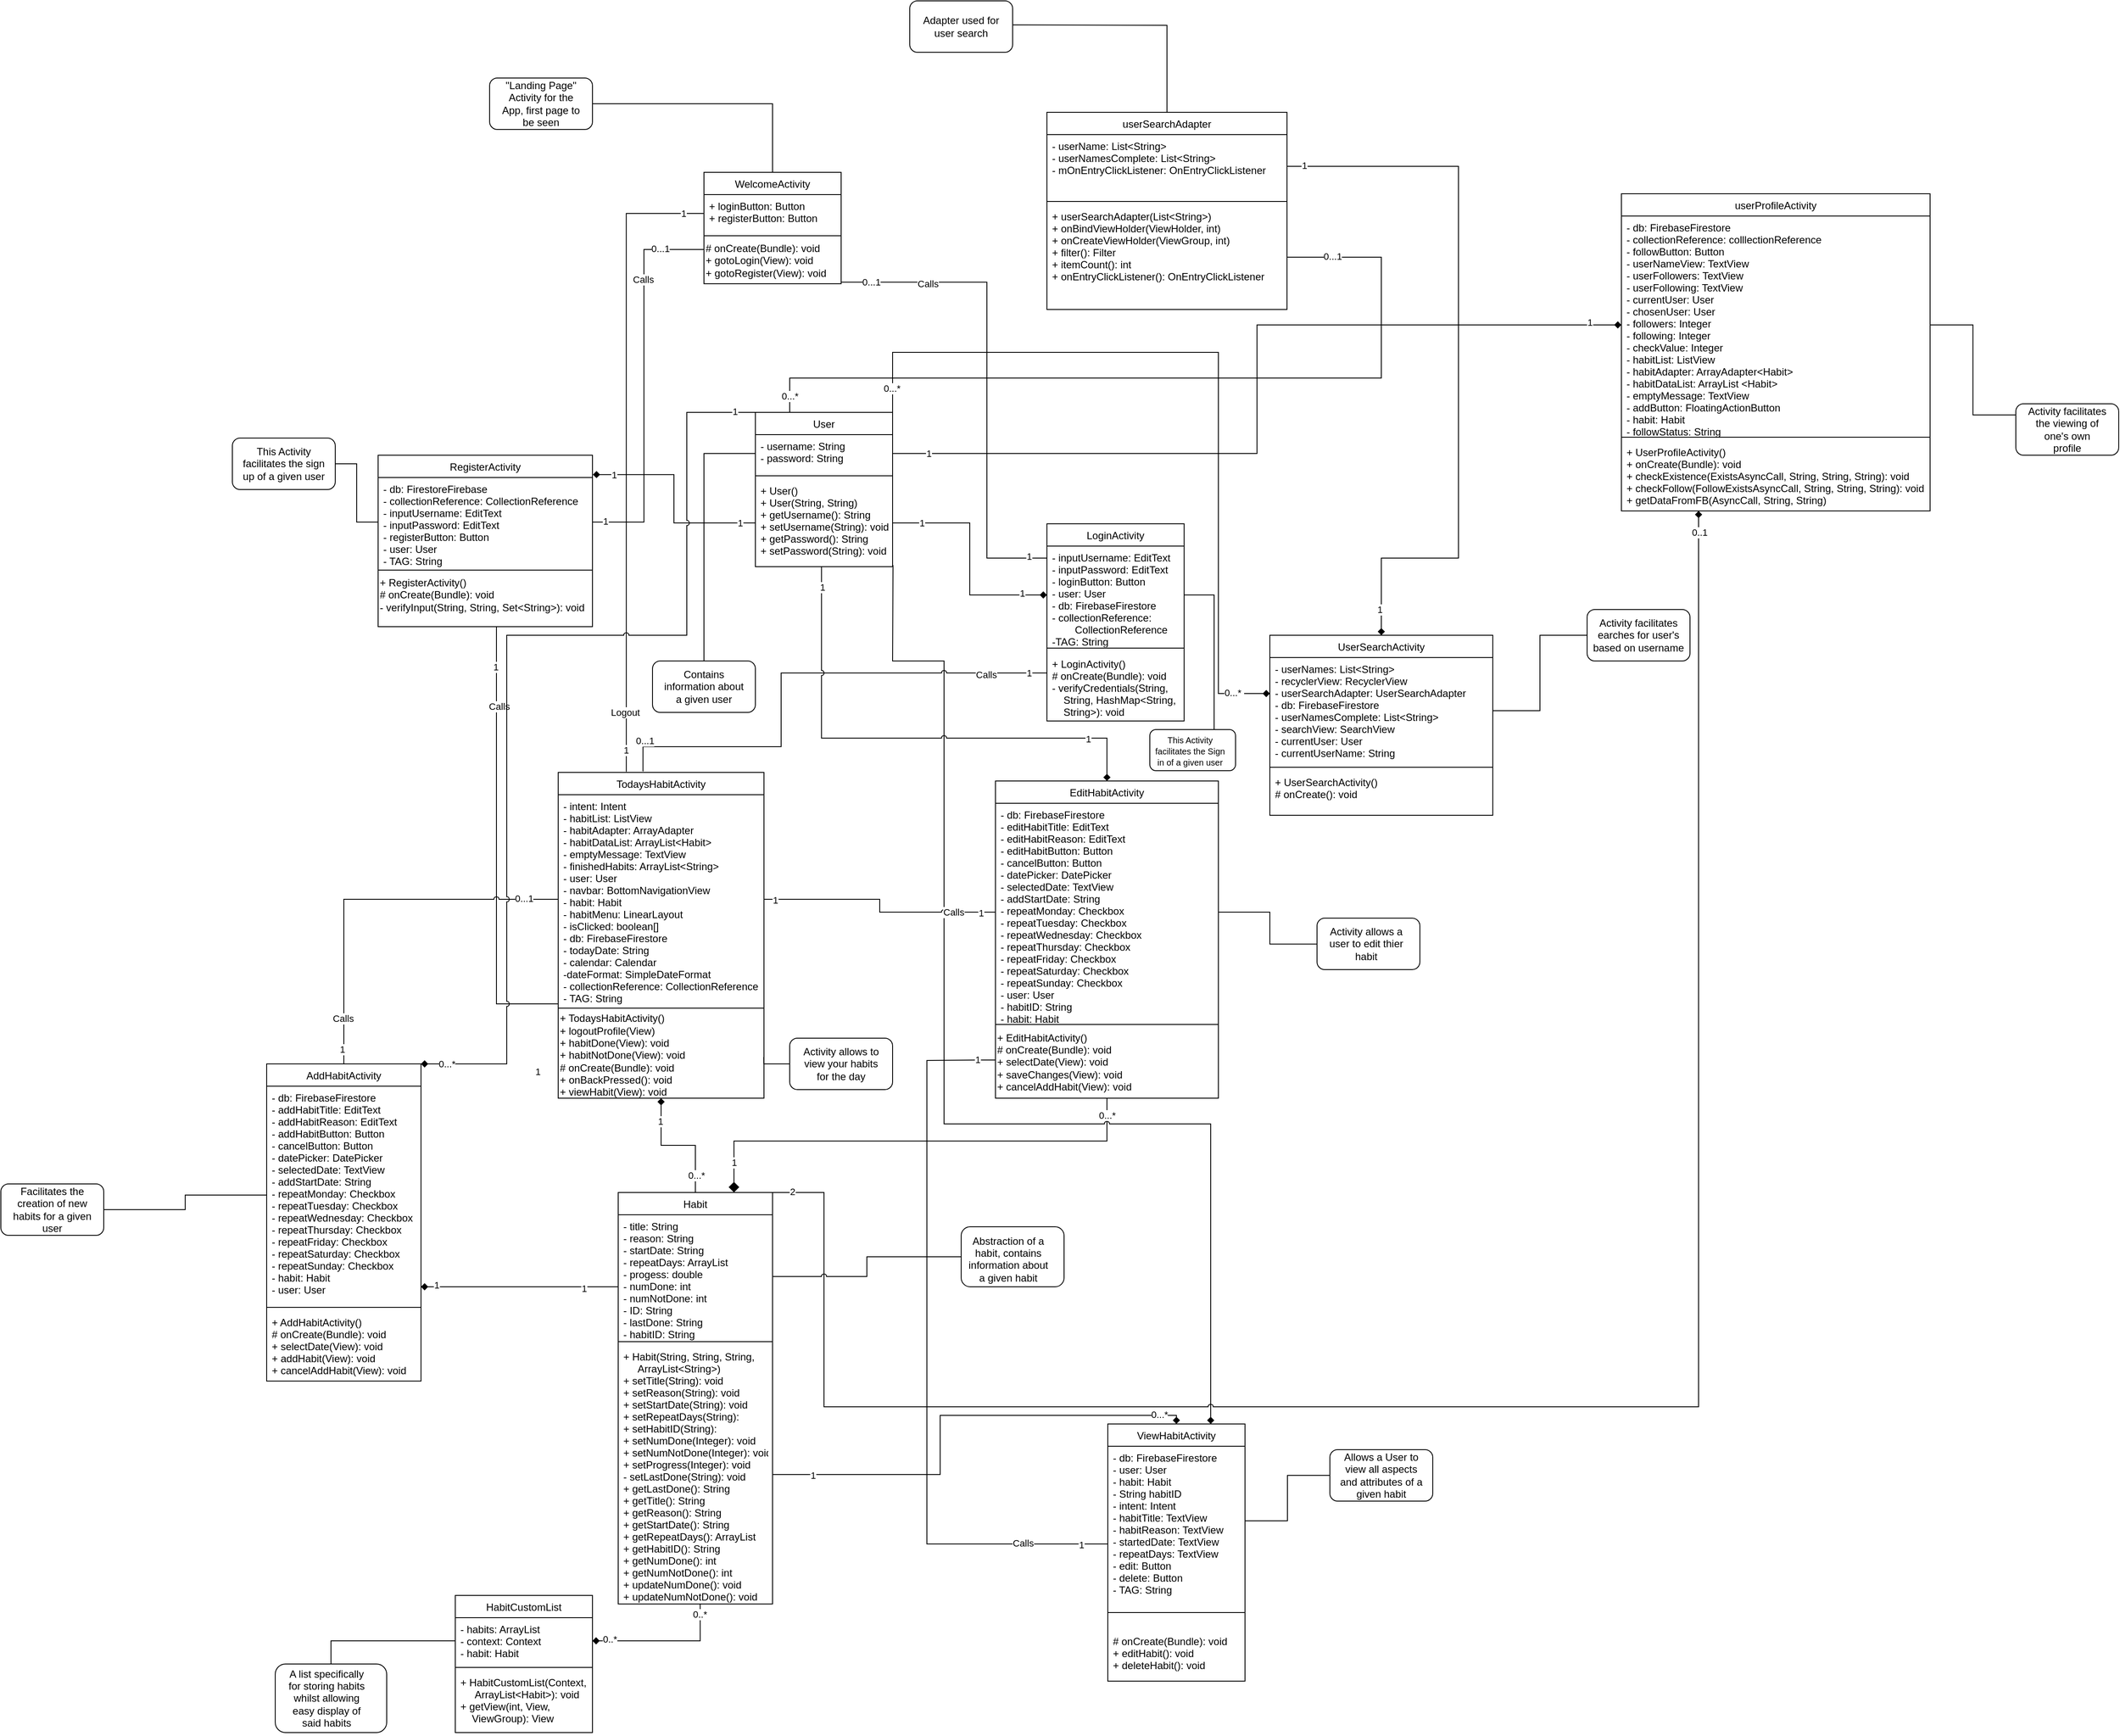 <mxfile version="15.4.0" type="device"><diagram id="C5RBs43oDa-KdzZeNtuy" name="Page-1"><mxGraphModel dx="1866" dy="1755" grid="1" gridSize="10" guides="1" tooltips="1" connect="1" arrows="1" fold="1" page="1" pageScale="1" pageWidth="827" pageHeight="1169" math="0" shadow="0"><root><mxCell id="WIyWlLk6GJQsqaUBKTNV-0"/><mxCell id="WIyWlLk6GJQsqaUBKTNV-1" parent="WIyWlLk6GJQsqaUBKTNV-0"/><mxCell id="zkfFHV4jXpPFQw0GAbJ--0" value="Habit" style="swimlane;fontStyle=0;align=center;verticalAlign=top;childLayout=stackLayout;horizontal=1;startSize=26;horizontalStack=0;resizeParent=1;resizeLast=0;collapsible=1;marginBottom=0;rounded=0;shadow=0;strokeWidth=1;fillColor=default;strokeColor=default;fontColor=default;" parent="WIyWlLk6GJQsqaUBKTNV-1" vertex="1"><mxGeometry x="590" y="650" width="180" height="480" as="geometry"><mxRectangle x="230" y="140" width="160" height="26" as="alternateBounds"/></mxGeometry></mxCell><mxCell id="zkfFHV4jXpPFQw0GAbJ--1" value="- title: String&#10;- reason: String&#10;- startDate: String&#10;- repeatDays: ArrayList&#10;- progess: double&#10;- numDone: int&#10;- numNotDone: int&#10;- ID: String&#10;- lastDone: String&#10;- habitID: String&#10;" style="text;align=left;verticalAlign=top;spacingLeft=4;spacingRight=4;overflow=hidden;rotatable=0;points=[[0,0.5],[1,0.5]];portConstraint=eastwest;" parent="zkfFHV4jXpPFQw0GAbJ--0" vertex="1"><mxGeometry y="26" width="180" height="144" as="geometry"/></mxCell><mxCell id="zkfFHV4jXpPFQw0GAbJ--4" value="" style="line;html=1;strokeWidth=1;align=left;verticalAlign=middle;spacingTop=-1;spacingLeft=3;spacingRight=3;rotatable=0;labelPosition=right;points=[];portConstraint=eastwest;" parent="zkfFHV4jXpPFQw0GAbJ--0" vertex="1"><mxGeometry y="170" width="180" height="8" as="geometry"/></mxCell><mxCell id="zkfFHV4jXpPFQw0GAbJ--5" value="+ Habit(String, String, String,&#10;     ArrayList&lt;String&gt;)&#10;+ setTitle(String): void&#10;+ setReason(String): void&#10;+ setStartDate(String): void&#10;+ setRepeatDays(String):&#10;+ setHabitID(String):&#10;+ setNumDone(Integer): void&#10;+ setNumNotDone(Integer): void&#10;+ setProgress(Integer): void&#10;- setLastDone(String): void&#10;+ getLastDone(): String&#10;+ getTitle(): String&#10;+ getReason(): String&#10;+ getStartDate(): String&#10;+ getRepeatDays(): ArrayList&#10;+ getHabitID(): String&#10;+ getNumDone(): int&#10;+ getNumNotDone(): int&#10;+ updateNumDone(): void&#10;+ updateNumNotDone(): void" style="text;align=left;verticalAlign=top;spacingLeft=4;spacingRight=4;overflow=hidden;rotatable=0;points=[[0,0.5],[1,0.5]];portConstraint=eastwest;fontColor=default;" parent="zkfFHV4jXpPFQw0GAbJ--0" vertex="1"><mxGeometry y="178" width="180" height="302" as="geometry"/></mxCell><mxCell id="zkfFHV4jXpPFQw0GAbJ--6" value="AddHabitActivity" style="swimlane;fontStyle=0;align=center;verticalAlign=top;childLayout=stackLayout;horizontal=1;startSize=26;horizontalStack=0;resizeParent=1;resizeLast=0;collapsible=1;marginBottom=0;rounded=0;shadow=0;strokeWidth=1;fillColor=default;strokeColor=default;fontColor=default;" parent="WIyWlLk6GJQsqaUBKTNV-1" vertex="1"><mxGeometry x="180" y="500" width="180" height="370" as="geometry"><mxRectangle x="130" y="380" width="160" height="26" as="alternateBounds"/></mxGeometry></mxCell><mxCell id="zkfFHV4jXpPFQw0GAbJ--7" value="- db: FirebaseFirestore&#10;- addHabitTitle: EditText&#10;- addHabitReason: EditText&#10;- addHabitButton: Button&#10;- cancelButton: Button&#10;- datePicker: DatePicker&#10;- selectedDate: TextView&#10;- addStartDate: String&#10;- repeatMonday: Checkbox&#10;- repeatTuesday: Checkbox&#10;- repeatWednesday: Checkbox&#10;- repeatThursday: Checkbox&#10;- repeatFriday: Checkbox&#10;- repeatSaturday: Checkbox&#10;- repeatSunday: Checkbox&#10;- habit: Habit&#10;- user: User&#10;" style="text;align=left;verticalAlign=top;spacingLeft=4;spacingRight=4;overflow=hidden;rotatable=0;points=[[0,0.5],[1,0.5]];portConstraint=eastwest;" parent="zkfFHV4jXpPFQw0GAbJ--6" vertex="1"><mxGeometry y="26" width="180" height="254" as="geometry"/></mxCell><mxCell id="zkfFHV4jXpPFQw0GAbJ--9" value="" style="line;html=1;strokeWidth=1;align=left;verticalAlign=middle;spacingTop=-1;spacingLeft=3;spacingRight=3;rotatable=0;labelPosition=right;points=[];portConstraint=eastwest;" parent="zkfFHV4jXpPFQw0GAbJ--6" vertex="1"><mxGeometry y="280" width="180" height="8" as="geometry"/></mxCell><mxCell id="zkfFHV4jXpPFQw0GAbJ--11" value="+ AddHabitActivity()&#10;# onCreate(Bundle): void&#10;+ selectDate(View): void&#10;+ addHabit(View): void&#10;+ cancelAddHabit(View): void&#10;" style="text;align=left;verticalAlign=top;spacingLeft=4;spacingRight=4;overflow=hidden;rotatable=0;points=[[0,0.5],[1,0.5]];portConstraint=eastwest;" parent="zkfFHV4jXpPFQw0GAbJ--6" vertex="1"><mxGeometry y="288" width="180" height="82" as="geometry"/></mxCell><mxCell id="zkfFHV4jXpPFQw0GAbJ--12" value="" style="endArrow=none;endSize=10;endFill=0;shadow=0;strokeWidth=1;rounded=0;edgeStyle=elbowEdgeStyle;elbow=vertical;startArrow=diamond;startFill=1;jumpStyle=arc;" parent="WIyWlLk6GJQsqaUBKTNV-1" source="zkfFHV4jXpPFQw0GAbJ--6" target="zkfFHV4jXpPFQw0GAbJ--0" edge="1"><mxGeometry width="160" relative="1" as="geometry"><mxPoint x="200" y="203" as="sourcePoint"/><mxPoint x="200" y="203" as="targetPoint"/></mxGeometry></mxCell><mxCell id="PSz5v0TlHWstkUX3O-Qy-90" value="1" style="edgeLabel;html=1;align=center;verticalAlign=middle;resizable=0;points=[];" parent="zkfFHV4jXpPFQw0GAbJ--12" vertex="1" connectable="0"><mxGeometry x="-0.854" y="2" relative="1" as="geometry"><mxPoint x="1" as="offset"/></mxGeometry></mxCell><mxCell id="PSz5v0TlHWstkUX3O-Qy-91" value="1" style="edgeLabel;html=1;align=center;verticalAlign=middle;resizable=0;points=[];" parent="zkfFHV4jXpPFQw0GAbJ--12" vertex="1" connectable="0"><mxGeometry x="0.643" y="-2" relative="1" as="geometry"><mxPoint x="1" as="offset"/></mxGeometry></mxCell><mxCell id="zkfFHV4jXpPFQw0GAbJ--13" value="EditHabitActivity" style="swimlane;fontStyle=0;align=center;verticalAlign=top;childLayout=stackLayout;horizontal=1;startSize=26;horizontalStack=0;resizeParent=1;resizeLast=0;collapsible=1;marginBottom=0;rounded=0;shadow=0;strokeWidth=1;fillColor=default;strokeColor=default;fontColor=default;" parent="WIyWlLk6GJQsqaUBKTNV-1" vertex="1"><mxGeometry x="1030" y="170" width="260" height="370" as="geometry"><mxRectangle x="340" y="380" width="170" height="26" as="alternateBounds"/></mxGeometry></mxCell><mxCell id="zkfFHV4jXpPFQw0GAbJ--14" value="- db: FirebaseFirestore&#10;- editHabitTitle: EditText&#10;- editHabitReason: EditText&#10;- editHabitButton: Button&#10;- cancelButton: Button&#10;- datePicker: DatePicker&#10;- selectedDate: TextView&#10;- addStartDate: String&#10;- repeatMonday: Checkbox&#10;- repeatTuesday: Checkbox&#10;- repeatWednesday: Checkbox&#10;- repeatThursday: Checkbox&#10;- repeatFriday: Checkbox&#10;- repeatSaturday: Checkbox&#10;- repeatSunday: Checkbox&#10;- user: User&#10;- habitID: String&#10;- habit: Habit&#10;- collectionReference: CollectionReference" style="text;align=left;verticalAlign=top;spacingLeft=4;spacingRight=4;overflow=hidden;rotatable=0;points=[[0,0.5],[1,0.5]];portConstraint=eastwest;fontColor=default;" parent="zkfFHV4jXpPFQw0GAbJ--13" vertex="1"><mxGeometry y="26" width="260" height="254" as="geometry"/></mxCell><mxCell id="zkfFHV4jXpPFQw0GAbJ--15" value="" style="line;html=1;strokeWidth=1;align=left;verticalAlign=middle;spacingTop=-1;spacingLeft=3;spacingRight=3;rotatable=0;labelPosition=right;points=[];portConstraint=eastwest;" parent="zkfFHV4jXpPFQw0GAbJ--13" vertex="1"><mxGeometry y="280" width="260" height="8" as="geometry"/></mxCell><mxCell id="IW7ZWvCppSxqHjmHiMl2-60" value="+ EditHabitActivity()&lt;br&gt;# onCreate(Bundle): void&lt;br&gt;+ selectDate(View): void&lt;br&gt;+ saveChanges(View): void&lt;br&gt;+ cancelAddHabit(View): void&lt;br&gt;" style="text;html=1;align=left;verticalAlign=middle;resizable=0;points=[];autosize=1;strokeColor=none;fillColor=none;" parent="zkfFHV4jXpPFQw0GAbJ--13" vertex="1"><mxGeometry y="288" width="260" height="80" as="geometry"/></mxCell><mxCell id="zkfFHV4jXpPFQw0GAbJ--16" value="" style="endArrow=diamond;endSize=10;endFill=1;shadow=0;strokeWidth=1;rounded=0;edgeStyle=elbowEdgeStyle;elbow=vertical;startArrow=none;startFill=0;jumpStyle=arc;entryX=0.75;entryY=0;entryDx=0;entryDy=0;" parent="WIyWlLk6GJQsqaUBKTNV-1" source="zkfFHV4jXpPFQw0GAbJ--13" target="zkfFHV4jXpPFQw0GAbJ--0" edge="1"><mxGeometry width="160" relative="1" as="geometry"><mxPoint x="210" y="373" as="sourcePoint"/><mxPoint x="310" y="271" as="targetPoint"/><Array as="points"><mxPoint x="930" y="590"/><mxPoint x="1060" y="560"/></Array></mxGeometry></mxCell><mxCell id="PSz5v0TlHWstkUX3O-Qy-71" value="1" style="edgeLabel;html=1;align=center;verticalAlign=middle;resizable=0;points=[];" parent="zkfFHV4jXpPFQw0GAbJ--16" vertex="1" connectable="0"><mxGeometry x="0.871" relative="1" as="geometry"><mxPoint as="offset"/></mxGeometry></mxCell><mxCell id="PSz5v0TlHWstkUX3O-Qy-72" value="0...*" style="edgeLabel;html=1;align=center;verticalAlign=middle;resizable=0;points=[];" parent="zkfFHV4jXpPFQw0GAbJ--16" vertex="1" connectable="0"><mxGeometry x="-0.908" relative="1" as="geometry"><mxPoint y="-5" as="offset"/></mxGeometry></mxCell><mxCell id="zkfFHV4jXpPFQw0GAbJ--17" value="User" style="swimlane;fontStyle=0;align=center;verticalAlign=top;childLayout=stackLayout;horizontal=1;startSize=26;horizontalStack=0;resizeParent=1;resizeLast=0;collapsible=1;marginBottom=0;rounded=0;shadow=0;strokeWidth=1;" parent="WIyWlLk6GJQsqaUBKTNV-1" vertex="1"><mxGeometry x="750" y="-260" width="160" height="180" as="geometry"><mxRectangle x="550" y="140" width="160" height="26" as="alternateBounds"/></mxGeometry></mxCell><mxCell id="zkfFHV4jXpPFQw0GAbJ--18" value="- username: String&#10;- password: String&#10;" style="text;align=left;verticalAlign=top;spacingLeft=4;spacingRight=4;overflow=hidden;rotatable=0;points=[[0,0.5],[1,0.5]];portConstraint=eastwest;fontColor=default;" parent="zkfFHV4jXpPFQw0GAbJ--17" vertex="1"><mxGeometry y="26" width="160" height="44" as="geometry"/></mxCell><mxCell id="zkfFHV4jXpPFQw0GAbJ--23" value="" style="line;html=1;strokeWidth=1;align=left;verticalAlign=middle;spacingTop=-1;spacingLeft=3;spacingRight=3;rotatable=0;labelPosition=right;points=[];portConstraint=eastwest;" parent="zkfFHV4jXpPFQw0GAbJ--17" vertex="1"><mxGeometry y="70" width="160" height="8" as="geometry"/></mxCell><mxCell id="zkfFHV4jXpPFQw0GAbJ--24" value="+ User()&#10;+ User(String, String)&#10;+ getUsername(): String&#10;+ setUsername(String): void&#10;+ getPassword(): String&#10;+ setPassword(String): void&#10;&#10;" style="text;align=left;verticalAlign=top;spacingLeft=4;spacingRight=4;overflow=hidden;rotatable=0;points=[[0,0.5],[1,0.5]];portConstraint=eastwest;fontColor=default;" parent="zkfFHV4jXpPFQw0GAbJ--17" vertex="1"><mxGeometry y="78" width="160" height="102" as="geometry"/></mxCell><mxCell id="PSz5v0TlHWstkUX3O-Qy-102" style="edgeStyle=orthogonalEdgeStyle;rounded=0;orthogonalLoop=1;jettySize=auto;html=1;exitX=0.75;exitY=0;exitDx=0;exitDy=0;startArrow=diamond;startFill=1;endArrow=none;endFill=0;jumpStyle=arc;entryX=1.003;entryY=0.983;entryDx=0;entryDy=0;entryPerimeter=0;" parent="WIyWlLk6GJQsqaUBKTNV-1" source="IW7ZWvCppSxqHjmHiMl2-0" target="zkfFHV4jXpPFQw0GAbJ--24" edge="1"><mxGeometry relative="1" as="geometry"><mxPoint x="910" y="-40" as="targetPoint"/><Array as="points"><mxPoint x="1281" y="570"/><mxPoint x="970" y="570"/><mxPoint x="970" y="30"/><mxPoint x="910" y="30"/><mxPoint x="910" y="-40"/></Array></mxGeometry></mxCell><mxCell id="IW7ZWvCppSxqHjmHiMl2-0" value="ViewHabitActivity" style="swimlane;fontStyle=0;align=center;verticalAlign=top;childLayout=stackLayout;horizontal=1;startSize=26;horizontalStack=0;resizeParent=1;resizeLast=0;collapsible=1;marginBottom=0;rounded=0;shadow=0;strokeWidth=1;" parent="WIyWlLk6GJQsqaUBKTNV-1" vertex="1"><mxGeometry x="1161" y="920" width="160" height="300" as="geometry"><mxRectangle x="230" y="140" width="160" height="26" as="alternateBounds"/></mxGeometry></mxCell><mxCell id="IW7ZWvCppSxqHjmHiMl2-3" value="- db: FirebaseFirestore&#10;- user: User&#10;- habit: Habit&#10;- String habitID&#10;- intent: Intent&#10;- habitTitle: TextView&#10;- habitReason: TextView&#10;- startedDate: TextView&#10;- repeatDays: TextView&#10;- edit: Button&#10;- delete: Button&#10;- TAG: String&#10;" style="text;align=left;verticalAlign=top;spacingLeft=4;spacingRight=4;overflow=hidden;rotatable=0;points=[[0,0.5],[1,0.5]];portConstraint=eastwest;rounded=0;shadow=0;html=0;" parent="IW7ZWvCppSxqHjmHiMl2-0" vertex="1"><mxGeometry y="26" width="160" height="174" as="geometry"/></mxCell><mxCell id="IW7ZWvCppSxqHjmHiMl2-4" value="" style="line;html=1;strokeWidth=1;align=left;verticalAlign=middle;spacingTop=-1;spacingLeft=3;spacingRight=3;rotatable=0;labelPosition=right;points=[];portConstraint=eastwest;" parent="IW7ZWvCppSxqHjmHiMl2-0" vertex="1"><mxGeometry y="200" width="160" height="40" as="geometry"/></mxCell><mxCell id="IW7ZWvCppSxqHjmHiMl2-5" value="# onCreate(Bundle): void&#10;+ editHabit(): void&#10;+ deleteHabit(): void" style="text;align=left;verticalAlign=top;spacingLeft=4;spacingRight=4;overflow=hidden;rotatable=0;points=[[0,0.5],[1,0.5]];portConstraint=eastwest;" parent="IW7ZWvCppSxqHjmHiMl2-0" vertex="1"><mxGeometry y="240" width="160" height="52" as="geometry"/></mxCell><mxCell id="MTT67BLlBd4KzPxlpFdY-1" value="" style="edgeStyle=orthogonalEdgeStyle;rounded=0;orthogonalLoop=1;jettySize=auto;html=1;endArrow=none;endFill=0;entryX=1;entryY=0.5;entryDx=0;entryDy=0;" parent="WIyWlLk6GJQsqaUBKTNV-1" source="IW7ZWvCppSxqHjmHiMl2-6" target="IW7ZWvCppSxqHjmHiMl2-15" edge="1"><mxGeometry relative="1" as="geometry"><Array as="points"><mxPoint x="620" y="-450"/><mxPoint x="620" y="-132"/></Array></mxGeometry></mxCell><mxCell id="PSz5v0TlHWstkUX3O-Qy-55" value="0...1" style="edgeLabel;html=1;align=center;verticalAlign=middle;resizable=0;points=[];" parent="MTT67BLlBd4KzPxlpFdY-1" vertex="1" connectable="0"><mxGeometry x="-0.773" y="-1" relative="1" as="geometry"><mxPoint as="offset"/></mxGeometry></mxCell><mxCell id="PSz5v0TlHWstkUX3O-Qy-57" value="1" style="edgeLabel;html=1;align=center;verticalAlign=middle;resizable=0;points=[];" parent="MTT67BLlBd4KzPxlpFdY-1" vertex="1" connectable="0"><mxGeometry x="0.867" y="-1" relative="1" as="geometry"><mxPoint x="-15" as="offset"/></mxGeometry></mxCell><mxCell id="PSz5v0TlHWstkUX3O-Qy-99" value="Calls" style="edgeLabel;html=1;align=center;verticalAlign=middle;resizable=0;points=[];" parent="MTT67BLlBd4KzPxlpFdY-1" vertex="1" connectable="0"><mxGeometry x="-0.534" y="-1" relative="1" as="geometry"><mxPoint as="offset"/></mxGeometry></mxCell><mxCell id="IW7ZWvCppSxqHjmHiMl2-6" value="WelcomeActivity" style="swimlane;fontStyle=0;align=center;verticalAlign=top;childLayout=stackLayout;horizontal=1;startSize=26;horizontalStack=0;resizeParent=1;resizeLast=0;collapsible=1;marginBottom=0;rounded=0;shadow=0;strokeWidth=1;" parent="WIyWlLk6GJQsqaUBKTNV-1" vertex="1"><mxGeometry x="690" y="-540" width="160" height="130" as="geometry"><mxRectangle x="230" y="140" width="160" height="26" as="alternateBounds"/></mxGeometry></mxCell><mxCell id="IW7ZWvCppSxqHjmHiMl2-9" value="+ loginButton: Button&#10;+ registerButton: Button" style="text;align=left;verticalAlign=top;spacingLeft=4;spacingRight=4;overflow=hidden;rotatable=0;points=[[0,0.5],[1,0.5]];portConstraint=eastwest;rounded=0;shadow=0;html=0;" parent="IW7ZWvCppSxqHjmHiMl2-6" vertex="1"><mxGeometry y="26" width="160" height="44" as="geometry"/></mxCell><mxCell id="IW7ZWvCppSxqHjmHiMl2-10" value="" style="line;html=1;strokeWidth=1;align=left;verticalAlign=middle;spacingTop=-1;spacingLeft=3;spacingRight=3;rotatable=0;labelPosition=right;points=[];portConstraint=eastwest;" parent="IW7ZWvCppSxqHjmHiMl2-6" vertex="1"><mxGeometry y="70" width="160" height="8" as="geometry"/></mxCell><mxCell id="oxzsb8Z4d3bCuZ0ovxWf-0" value="# onCreate(Bundle): void&lt;br&gt;+ gotoLogin(View): void&lt;br&gt;+ gotoRegister(View): void" style="text;html=1;align=left;verticalAlign=middle;resizable=0;points=[];autosize=1;strokeColor=none;fillColor=none;" parent="IW7ZWvCppSxqHjmHiMl2-6" vertex="1"><mxGeometry y="78" width="160" height="50" as="geometry"/></mxCell><mxCell id="IW7ZWvCppSxqHjmHiMl2-12" value="RegisterActivity" style="swimlane;fontStyle=0;align=center;verticalAlign=top;childLayout=stackLayout;horizontal=1;startSize=26;horizontalStack=0;resizeParent=1;resizeLast=0;collapsible=1;marginBottom=0;rounded=0;shadow=0;strokeWidth=1;fillColor=default;strokeColor=default;fontColor=default;" parent="WIyWlLk6GJQsqaUBKTNV-1" vertex="1"><mxGeometry x="310" y="-210" width="250" height="200" as="geometry"><mxRectangle x="230" y="140" width="160" height="26" as="alternateBounds"/></mxGeometry></mxCell><mxCell id="IW7ZWvCppSxqHjmHiMl2-15" value="- db: FirestoreFirebase&#10;- collectionReference: CollectionReference&#10;- inputUsername: EditText&#10;- inputPassword: EditText&#10;- registerButton: Button&#10;- user: User&#10;- TAG: String" style="text;align=left;verticalAlign=top;spacingLeft=4;spacingRight=4;overflow=hidden;rotatable=0;points=[[0,0.5],[1,0.5]];portConstraint=eastwest;rounded=0;shadow=0;html=0;fontColor=default;" parent="IW7ZWvCppSxqHjmHiMl2-12" vertex="1"><mxGeometry y="26" width="250" height="104" as="geometry"/></mxCell><mxCell id="IW7ZWvCppSxqHjmHiMl2-16" value="" style="line;html=1;strokeWidth=1;align=left;verticalAlign=middle;spacingTop=-1;spacingLeft=3;spacingRight=3;rotatable=0;labelPosition=right;points=[];portConstraint=eastwest;" parent="IW7ZWvCppSxqHjmHiMl2-12" vertex="1"><mxGeometry y="130" width="250" height="8" as="geometry"/></mxCell><mxCell id="MTT67BLlBd4KzPxlpFdY-0" value="&lt;div&gt;&lt;span&gt;+ RegisterActivity()&lt;/span&gt;&lt;/div&gt;&lt;div&gt;# onCreate(Bundle): void&lt;span&gt;&lt;br&gt;&lt;/span&gt;&lt;/div&gt;&lt;div&gt;&lt;span&gt;- verifyInput(String, String, Set&amp;lt;String&amp;gt;): void&lt;/span&gt;&lt;/div&gt;" style="text;html=1;align=left;verticalAlign=middle;resizable=0;points=[];autosize=1;strokeColor=none;fillColor=none;" parent="IW7ZWvCppSxqHjmHiMl2-12" vertex="1"><mxGeometry y="138" width="250" height="50" as="geometry"/></mxCell><mxCell id="IW7ZWvCppSxqHjmHiMl2-18" value="LoginActivity" style="swimlane;fontStyle=0;align=center;verticalAlign=top;childLayout=stackLayout;horizontal=1;startSize=26;horizontalStack=0;resizeParent=1;resizeLast=0;collapsible=1;marginBottom=0;rounded=0;shadow=0;strokeWidth=1;fillColor=default;strokeColor=default;fontColor=default;" parent="WIyWlLk6GJQsqaUBKTNV-1" vertex="1"><mxGeometry x="1090" y="-130" width="160" height="230" as="geometry"><mxRectangle x="230" y="140" width="160" height="26" as="alternateBounds"/></mxGeometry></mxCell><mxCell id="IW7ZWvCppSxqHjmHiMl2-19" value="- inputUsername: EditText&#10;- inputPassword: EditText&#10;- loginButton: Button&#10;- user: User&#10;- db: FirebaseFirestore&#10;- collectionReference: &#10;        CollectionReference&#10;-TAG: String" style="text;align=left;verticalAlign=top;spacingLeft=4;spacingRight=4;overflow=hidden;rotatable=0;points=[[0,0.5],[1,0.5]];portConstraint=eastwest;fontColor=default;" parent="IW7ZWvCppSxqHjmHiMl2-18" vertex="1"><mxGeometry y="26" width="160" height="114" as="geometry"/></mxCell><mxCell id="IW7ZWvCppSxqHjmHiMl2-22" value="" style="line;html=1;strokeWidth=1;align=left;verticalAlign=middle;spacingTop=-1;spacingLeft=3;spacingRight=3;rotatable=0;labelPosition=right;points=[];portConstraint=eastwest;" parent="IW7ZWvCppSxqHjmHiMl2-18" vertex="1"><mxGeometry y="140" width="160" height="10" as="geometry"/></mxCell><mxCell id="IW7ZWvCppSxqHjmHiMl2-23" value="+ LoginActivity()&#10;# onCreate(Bundle): void&#10;- verifyCredentials(String, &#10;    String, HashMap&lt;String, &#10;    String&gt;): void" style="text;align=left;verticalAlign=top;spacingLeft=4;spacingRight=4;overflow=hidden;rotatable=0;points=[[0,0.5],[1,0.5]];portConstraint=eastwest;fontColor=default;" parent="IW7ZWvCppSxqHjmHiMl2-18" vertex="1"><mxGeometry y="150" width="160" height="80" as="geometry"/></mxCell><mxCell id="IW7ZWvCppSxqHjmHiMl2-24" value="HabitCustomList" style="swimlane;fontStyle=0;align=center;verticalAlign=top;childLayout=stackLayout;horizontal=1;startSize=26;horizontalStack=0;resizeParent=1;resizeLast=0;collapsible=1;marginBottom=0;rounded=0;shadow=0;strokeWidth=1;" parent="WIyWlLk6GJQsqaUBKTNV-1" vertex="1"><mxGeometry x="400" y="1120" width="160" height="160" as="geometry"><mxRectangle x="230" y="140" width="160" height="26" as="alternateBounds"/></mxGeometry></mxCell><mxCell id="IW7ZWvCppSxqHjmHiMl2-25" value="- habits: ArrayList&#10;- context: Context&#10;- habit: Habit" style="text;align=left;verticalAlign=top;spacingLeft=4;spacingRight=4;overflow=hidden;rotatable=0;points=[[0,0.5],[1,0.5]];portConstraint=eastwest;" parent="IW7ZWvCppSxqHjmHiMl2-24" vertex="1"><mxGeometry y="26" width="160" height="54" as="geometry"/></mxCell><mxCell id="IW7ZWvCppSxqHjmHiMl2-28" value="" style="line;html=1;strokeWidth=1;align=left;verticalAlign=middle;spacingTop=-1;spacingLeft=3;spacingRight=3;rotatable=0;labelPosition=right;points=[];portConstraint=eastwest;" parent="IW7ZWvCppSxqHjmHiMl2-24" vertex="1"><mxGeometry y="80" width="160" height="8" as="geometry"/></mxCell><mxCell id="IW7ZWvCppSxqHjmHiMl2-29" value="+ HabitCustomList(Context,&#10;     ArrayList&lt;Habit&gt;): void&#10;+ getView(int, View, &#10;    ViewGroup): View&#10;" style="text;align=left;verticalAlign=top;spacingLeft=4;spacingRight=4;overflow=hidden;rotatable=0;points=[[0,0.5],[1,0.5]];portConstraint=eastwest;" parent="IW7ZWvCppSxqHjmHiMl2-24" vertex="1"><mxGeometry y="88" width="160" height="72" as="geometry"/></mxCell><mxCell id="IW7ZWvCppSxqHjmHiMl2-30" value="TodaysHabitActivity" style="swimlane;fontStyle=0;align=center;verticalAlign=top;childLayout=stackLayout;horizontal=1;startSize=26;horizontalStack=0;resizeParent=1;resizeLast=0;collapsible=1;marginBottom=0;rounded=0;shadow=0;strokeWidth=1;fillColor=default;strokeColor=default;fontColor=default;" parent="WIyWlLk6GJQsqaUBKTNV-1" vertex="1"><mxGeometry x="520" y="160" width="240" height="380" as="geometry"><mxRectangle x="230" y="140" width="160" height="26" as="alternateBounds"/></mxGeometry></mxCell><mxCell id="IW7ZWvCppSxqHjmHiMl2-31" value="- intent: Intent&#10;- habitList: ListView&#10;- habitAdapter: ArrayAdapter&#10;- habitDataList: ArrayList&lt;Habit&gt;&#10;- emptyMessage: TextView&#10;- finishedHabits: ArrayList&lt;String&gt;&#10;- user: User&#10;- navbar: BottomNavigationView&#10;- habit: Habit&#10;- habitMenu: LinearLayout&#10;- isClicked: boolean[]&#10;- db: FirebaseFirestore&#10;- todayDate: String&#10;- calendar: Calendar&#10;-dateFormat: SimpleDateFormat&#10;- collectionReference: CollectionReference&#10;- TAG: String&#10;" style="text;align=left;verticalAlign=top;spacingLeft=4;spacingRight=4;overflow=hidden;rotatable=0;points=[[0,0.5],[1,0.5]];portConstraint=eastwest;fontColor=default;" parent="IW7ZWvCppSxqHjmHiMl2-30" vertex="1"><mxGeometry y="26" width="240" height="244" as="geometry"/></mxCell><mxCell id="IW7ZWvCppSxqHjmHiMl2-34" value="" style="line;html=1;strokeWidth=1;align=left;verticalAlign=middle;spacingTop=-1;spacingLeft=3;spacingRight=3;rotatable=0;labelPosition=right;points=[];portConstraint=eastwest;" parent="IW7ZWvCppSxqHjmHiMl2-30" vertex="1"><mxGeometry y="270" width="240" height="10" as="geometry"/></mxCell><mxCell id="q7w9VeIM4iU5iCWAdnSa-0" value="+ TodaysHabitActivity()&lt;br&gt;+ logoutProfile(View)&lt;br&gt;+ habitDone(View): void&lt;br&gt;+ habitNotDone(View): void&lt;br&gt;# onCreate(Bundle): void&lt;br&gt;+ onBackPressed(): void&lt;br&gt;+ viewHabit(View): void" style="text;html=1;align=left;verticalAlign=middle;resizable=0;points=[];autosize=1;strokeColor=none;fillColor=none;fontColor=default;" parent="IW7ZWvCppSxqHjmHiMl2-30" vertex="1"><mxGeometry y="280" width="240" height="100" as="geometry"/></mxCell><mxCell id="cism0nvcBM0ZCd-Vs9M6-25" style="edgeStyle=orthogonalEdgeStyle;rounded=0;jumpStyle=arc;orthogonalLoop=1;jettySize=auto;html=1;fontSize=11;startArrow=diamond;startFill=1;endArrow=none;endFill=0;entryX=1;entryY=0;entryDx=0;entryDy=0;" edge="1" parent="WIyWlLk6GJQsqaUBKTNV-1" source="IW7ZWvCppSxqHjmHiMl2-42" target="zkfFHV4jXpPFQw0GAbJ--0"><mxGeometry relative="1" as="geometry"><mxPoint x="1560" y="651.667" as="targetPoint"/><Array as="points"><mxPoint x="1850" y="900"/><mxPoint x="830" y="900"/><mxPoint x="830" y="650"/></Array></mxGeometry></mxCell><mxCell id="cism0nvcBM0ZCd-Vs9M6-26" value="0..1" style="edgeLabel;html=1;align=center;verticalAlign=middle;resizable=0;points=[];fontSize=11;" vertex="1" connectable="0" parent="cism0nvcBM0ZCd-Vs9M6-25"><mxGeometry x="-0.979" y="1" relative="1" as="geometry"><mxPoint as="offset"/></mxGeometry></mxCell><mxCell id="cism0nvcBM0ZCd-Vs9M6-27" value="2" style="edgeLabel;html=1;align=center;verticalAlign=middle;resizable=0;points=[];fontSize=11;" vertex="1" connectable="0" parent="cism0nvcBM0ZCd-Vs9M6-25"><mxGeometry x="0.981" y="-1" relative="1" as="geometry"><mxPoint as="offset"/></mxGeometry></mxCell><mxCell id="IW7ZWvCppSxqHjmHiMl2-42" value="userProfileActivity&#10;" style="swimlane;fontStyle=0;align=center;verticalAlign=top;childLayout=stackLayout;horizontal=1;startSize=26;horizontalStack=0;resizeParent=1;resizeLast=0;collapsible=1;marginBottom=0;rounded=0;shadow=0;strokeWidth=1;" parent="WIyWlLk6GJQsqaUBKTNV-1" vertex="1"><mxGeometry x="1760" y="-515" width="360" height="370" as="geometry"><mxRectangle x="230" y="140" width="160" height="26" as="alternateBounds"/></mxGeometry></mxCell><mxCell id="IW7ZWvCppSxqHjmHiMl2-43" value="- db: FirebaseFirestore&#10;- collectionReference: colllectionReference&#10;- followButton: Button&#10;- userNameView: TextView&#10;- userFollowers: TextView&#10;- userFollowing: TextView&#10;- currentUser: User&#10;- chosenUser: User&#10;- followers: Integer&#10;- following: Integer&#10;- checkValue: Integer&#10;- habitList: ListView&#10;- habitAdapter: ArrayAdapter&lt;Habit&gt;&#10;- habitDataList: ArrayList &lt;Habit&gt;&#10;- emptyMessage: TextView&#10;- addButton: FloatingActionButton&#10;- habit: Habit&#10;- followStatus: String" style="text;align=left;verticalAlign=top;spacingLeft=4;spacingRight=4;overflow=hidden;rotatable=0;points=[[0,0.5],[1,0.5]];portConstraint=eastwest;" parent="IW7ZWvCppSxqHjmHiMl2-42" vertex="1"><mxGeometry y="26" width="360" height="254" as="geometry"/></mxCell><mxCell id="IW7ZWvCppSxqHjmHiMl2-46" value="" style="line;html=1;strokeWidth=1;align=left;verticalAlign=middle;spacingTop=-1;spacingLeft=3;spacingRight=3;rotatable=0;labelPosition=right;points=[];portConstraint=eastwest;" parent="IW7ZWvCppSxqHjmHiMl2-42" vertex="1"><mxGeometry y="280" width="360" height="8" as="geometry"/></mxCell><mxCell id="IW7ZWvCppSxqHjmHiMl2-47" value="+ UserProfileActivity()&#10;+ onCreate(Bundle): void&#10;+ checkExistence(ExistsAsyncCall, String, String, String): void&#10;+ checkFollow(FollowExistsAsyncCall, String, String, String): void&#10;+ getDataFromFB(AsyncCall, String, String)&#10;" style="text;align=left;verticalAlign=top;spacingLeft=4;spacingRight=4;overflow=hidden;rotatable=0;points=[[0,0.5],[1,0.5]];portConstraint=eastwest;" parent="IW7ZWvCppSxqHjmHiMl2-42" vertex="1"><mxGeometry y="288" width="360" height="82" as="geometry"/></mxCell><mxCell id="IW7ZWvCppSxqHjmHiMl2-48" value="userSearchAdapter" style="swimlane;fontStyle=0;align=center;verticalAlign=top;childLayout=stackLayout;horizontal=1;startSize=26;horizontalStack=0;resizeParent=1;resizeLast=0;collapsible=1;marginBottom=0;rounded=0;shadow=0;strokeWidth=1;" parent="WIyWlLk6GJQsqaUBKTNV-1" vertex="1"><mxGeometry x="1090" y="-610" width="280" height="230" as="geometry"><mxRectangle x="230" y="140" width="160" height="26" as="alternateBounds"/></mxGeometry></mxCell><mxCell id="IW7ZWvCppSxqHjmHiMl2-49" value="- userName: List&lt;String&gt;&#10;- userNamesComplete: List&lt;String&gt;&#10;- mOnEntryClickListener: OnEntryClickListener" style="text;align=left;verticalAlign=top;spacingLeft=4;spacingRight=4;overflow=hidden;rotatable=0;points=[[0,0.5],[1,0.5]];portConstraint=eastwest;" parent="IW7ZWvCppSxqHjmHiMl2-48" vertex="1"><mxGeometry y="26" width="280" height="74" as="geometry"/></mxCell><mxCell id="IW7ZWvCppSxqHjmHiMl2-52" value="" style="line;html=1;strokeWidth=1;align=left;verticalAlign=middle;spacingTop=-1;spacingLeft=3;spacingRight=3;rotatable=0;labelPosition=right;points=[];portConstraint=eastwest;" parent="IW7ZWvCppSxqHjmHiMl2-48" vertex="1"><mxGeometry y="100" width="280" height="8" as="geometry"/></mxCell><mxCell id="IW7ZWvCppSxqHjmHiMl2-53" value="+ userSearchAdapter(List&lt;String&gt;)&#10;+ onBindViewHolder(ViewHolder, int)&#10;+ onCreateViewHolder(ViewGroup, int)&#10;+ filter(): Filter&#10;+ itemCount(): int&#10;+ onEntryClickListener(): OnEntryClickListener" style="text;align=left;verticalAlign=top;spacingLeft=4;spacingRight=4;overflow=hidden;rotatable=0;points=[[0,0.5],[1,0.5]];portConstraint=eastwest;" parent="IW7ZWvCppSxqHjmHiMl2-48" vertex="1"><mxGeometry y="108" width="280" height="122" as="geometry"/></mxCell><mxCell id="PSz5v0TlHWstkUX3O-Qy-45" style="edgeStyle=orthogonalEdgeStyle;rounded=0;orthogonalLoop=1;jettySize=auto;html=1;entryX=1;entryY=0.5;entryDx=0;entryDy=0;endArrow=none;endFill=0;exitX=0.5;exitY=0;exitDx=0;exitDy=0;startArrow=diamond;startFill=1;" parent="WIyWlLk6GJQsqaUBKTNV-1" source="PSz5v0TlHWstkUX3O-Qy-79" target="IW7ZWvCppSxqHjmHiMl2-49" edge="1"><mxGeometry relative="1" as="geometry"><mxPoint x="1465" y="-30.0" as="sourcePoint"/><Array as="points"><mxPoint x="1480" y="-90"/><mxPoint x="1570" y="-90"/><mxPoint x="1570" y="-547"/></Array></mxGeometry></mxCell><mxCell id="PSz5v0TlHWstkUX3O-Qy-52" value="1" style="edgeLabel;html=1;align=center;verticalAlign=middle;resizable=0;points=[];" parent="PSz5v0TlHWstkUX3O-Qy-45" vertex="1" connectable="0"><mxGeometry x="-0.959" y="2" relative="1" as="geometry"><mxPoint y="-13" as="offset"/></mxGeometry></mxCell><mxCell id="PSz5v0TlHWstkUX3O-Qy-53" value="1" style="edgeLabel;html=1;align=center;verticalAlign=middle;resizable=0;points=[];" parent="PSz5v0TlHWstkUX3O-Qy-45" vertex="1" connectable="0"><mxGeometry x="0.953" y="-1" relative="1" as="geometry"><mxPoint as="offset"/></mxGeometry></mxCell><mxCell id="MTT67BLlBd4KzPxlpFdY-5" value="" style="edgeStyle=orthogonalEdgeStyle;rounded=0;orthogonalLoop=1;jettySize=auto;html=1;endArrow=none;endFill=0;exitX=1;exitY=1.002;exitDx=0;exitDy=0;exitPerimeter=0;jumpStyle=arc;" parent="WIyWlLk6GJQsqaUBKTNV-1" source="oxzsb8Z4d3bCuZ0ovxWf-0" edge="1"><mxGeometry relative="1" as="geometry"><mxPoint x="850" y="-391" as="sourcePoint"/><mxPoint x="1090" y="-90" as="targetPoint"/><Array as="points"><mxPoint x="1020" y="-412"/><mxPoint x="1020" y="-90"/></Array></mxGeometry></mxCell><mxCell id="PSz5v0TlHWstkUX3O-Qy-54" value="0...1" style="edgeLabel;html=1;align=center;verticalAlign=middle;resizable=0;points=[];" parent="MTT67BLlBd4KzPxlpFdY-5" vertex="1" connectable="0"><mxGeometry x="-0.878" relative="1" as="geometry"><mxPoint as="offset"/></mxGeometry></mxCell><mxCell id="PSz5v0TlHWstkUX3O-Qy-56" value="1" style="edgeLabel;html=1;align=center;verticalAlign=middle;resizable=0;points=[];" parent="MTT67BLlBd4KzPxlpFdY-5" vertex="1" connectable="0"><mxGeometry x="0.925" y="2" relative="1" as="geometry"><mxPoint as="offset"/></mxGeometry></mxCell><mxCell id="PSz5v0TlHWstkUX3O-Qy-98" value="Calls" style="edgeLabel;html=1;align=center;verticalAlign=middle;resizable=0;points=[];" parent="MTT67BLlBd4KzPxlpFdY-5" vertex="1" connectable="0"><mxGeometry x="-0.643" y="-2" relative="1" as="geometry"><mxPoint as="offset"/></mxGeometry></mxCell><mxCell id="MTT67BLlBd4KzPxlpFdY-6" value="" style="endArrow=none;html=1;rounded=0;edgeStyle=orthogonalEdgeStyle;entryX=0;entryY=1;entryDx=0;entryDy=0;" parent="WIyWlLk6GJQsqaUBKTNV-1" target="IW7ZWvCppSxqHjmHiMl2-30" edge="1"><mxGeometry width="50" height="50" relative="1" as="geometry"><mxPoint x="448" y="-10" as="sourcePoint"/><mxPoint x="530" y="373" as="targetPoint"/><Array as="points"><mxPoint x="448" y="430"/></Array></mxGeometry></mxCell><mxCell id="PSz5v0TlHWstkUX3O-Qy-92" value="1" style="edgeLabel;html=1;align=center;verticalAlign=middle;resizable=0;points=[];" parent="MTT67BLlBd4KzPxlpFdY-6" vertex="1" connectable="0"><mxGeometry x="-0.853" y="-1" relative="1" as="geometry"><mxPoint y="1" as="offset"/></mxGeometry></mxCell><mxCell id="PSz5v0TlHWstkUX3O-Qy-93" value="1" style="edgeLabel;html=1;align=center;verticalAlign=middle;resizable=0;points=[];" parent="MTT67BLlBd4KzPxlpFdY-6" vertex="1" connectable="0"><mxGeometry x="0.899" y="1" relative="1" as="geometry"><mxPoint x="-25" as="offset"/></mxGeometry></mxCell><mxCell id="PSz5v0TlHWstkUX3O-Qy-103" value="Calls" style="edgeLabel;html=1;align=center;verticalAlign=middle;resizable=0;points=[];" parent="MTT67BLlBd4KzPxlpFdY-6" vertex="1" connectable="0"><mxGeometry x="-0.702" y="3" relative="1" as="geometry"><mxPoint as="offset"/></mxGeometry></mxCell><mxCell id="MTT67BLlBd4KzPxlpFdY-7" value="" style="endArrow=none;html=1;rounded=0;edgeStyle=orthogonalEdgeStyle;entryX=0.412;entryY=-0.003;entryDx=0;entryDy=0;exitX=0;exitY=0.5;exitDx=0;exitDy=0;jumpStyle=arc;entryPerimeter=0;" parent="WIyWlLk6GJQsqaUBKTNV-1" source="IW7ZWvCppSxqHjmHiMl2-23" target="IW7ZWvCppSxqHjmHiMl2-30" edge="1"><mxGeometry width="50" height="50" relative="1" as="geometry"><mxPoint x="884" y="30" as="sourcePoint"/><mxPoint x="640" y="310" as="targetPoint"/><Array as="points"><mxPoint x="1090" y="44"/><mxPoint x="780" y="44"/><mxPoint x="780" y="130"/><mxPoint x="619" y="130"/></Array></mxGeometry></mxCell><mxCell id="PSz5v0TlHWstkUX3O-Qy-61" value="1" style="edgeLabel;html=1;align=center;verticalAlign=middle;resizable=0;points=[];" parent="MTT67BLlBd4KzPxlpFdY-7" vertex="1" connectable="0"><mxGeometry x="-0.877" relative="1" as="geometry"><mxPoint as="offset"/></mxGeometry></mxCell><mxCell id="PSz5v0TlHWstkUX3O-Qy-62" value="0...1" style="edgeLabel;html=1;align=center;verticalAlign=middle;resizable=0;points=[];" parent="MTT67BLlBd4KzPxlpFdY-7" vertex="1" connectable="0"><mxGeometry x="0.899" y="-1" relative="1" as="geometry"><mxPoint y="-6" as="offset"/></mxGeometry></mxCell><mxCell id="PSz5v0TlHWstkUX3O-Qy-100" value="Calls" style="edgeLabel;html=1;align=center;verticalAlign=middle;resizable=0;points=[];" parent="MTT67BLlBd4KzPxlpFdY-7" vertex="1" connectable="0"><mxGeometry x="-0.711" y="2" relative="1" as="geometry"><mxPoint as="offset"/></mxGeometry></mxCell><mxCell id="a_oszOtKrG1p7guLt2-C-0" value="" style="endArrow=diamond;html=1;rounded=0;edgeStyle=orthogonalEdgeStyle;entryX=0.5;entryY=0;entryDx=0;entryDy=0;exitX=1;exitY=0.5;exitDx=0;exitDy=0;startArrow=none;startFill=0;endFill=1;jumpStyle=arc;" parent="WIyWlLk6GJQsqaUBKTNV-1" source="zkfFHV4jXpPFQw0GAbJ--5" target="IW7ZWvCppSxqHjmHiMl2-0" edge="1"><mxGeometry width="50" height="50" relative="1" as="geometry"><mxPoint x="920" y="890" as="sourcePoint"/><mxPoint x="970" y="840" as="targetPoint"/></mxGeometry></mxCell><mxCell id="PSz5v0TlHWstkUX3O-Qy-73" value="0...*" style="edgeLabel;html=1;align=center;verticalAlign=middle;resizable=0;points=[];" parent="a_oszOtKrG1p7guLt2-C-0" vertex="1" connectable="0"><mxGeometry x="0.889" y="1" relative="1" as="geometry"><mxPoint as="offset"/></mxGeometry></mxCell><mxCell id="PSz5v0TlHWstkUX3O-Qy-74" value="1" style="edgeLabel;html=1;align=center;verticalAlign=middle;resizable=0;points=[];" parent="a_oszOtKrG1p7guLt2-C-0" vertex="1" connectable="0"><mxGeometry x="-0.829" y="-1" relative="1" as="geometry"><mxPoint as="offset"/></mxGeometry></mxCell><mxCell id="a_oszOtKrG1p7guLt2-C-1" value="" style="endArrow=diamond;html=1;rounded=0;edgeStyle=orthogonalEdgeStyle;entryX=0;entryY=0.5;entryDx=0;entryDy=0;exitX=1;exitY=0.5;exitDx=0;exitDy=0;endFill=1;jumpStyle=arc;" parent="WIyWlLk6GJQsqaUBKTNV-1" source="zkfFHV4jXpPFQw0GAbJ--24" target="IW7ZWvCppSxqHjmHiMl2-19" edge="1"><mxGeometry width="50" height="50" relative="1" as="geometry"><mxPoint x="1000" y="-110" as="sourcePoint"/><mxPoint x="970" y="-180" as="targetPoint"/></mxGeometry></mxCell><mxCell id="PSz5v0TlHWstkUX3O-Qy-86" value="1" style="edgeLabel;html=1;align=center;verticalAlign=middle;resizable=0;points=[];" parent="a_oszOtKrG1p7guLt2-C-1" vertex="1" connectable="0"><mxGeometry x="-0.745" relative="1" as="geometry"><mxPoint as="offset"/></mxGeometry></mxCell><mxCell id="PSz5v0TlHWstkUX3O-Qy-87" value="1" style="edgeLabel;html=1;align=center;verticalAlign=middle;resizable=0;points=[];" parent="a_oszOtKrG1p7guLt2-C-1" vertex="1" connectable="0"><mxGeometry x="0.786" y="2" relative="1" as="geometry"><mxPoint x="-1" as="offset"/></mxGeometry></mxCell><mxCell id="a_oszOtKrG1p7guLt2-C-2" value="" style="endArrow=none;html=1;rounded=0;edgeStyle=orthogonalEdgeStyle;entryX=0;entryY=0.5;entryDx=0;entryDy=0;startArrow=diamond;startFill=1;exitX=1.002;exitY=0.113;exitDx=0;exitDy=0;exitPerimeter=0;" parent="WIyWlLk6GJQsqaUBKTNV-1" target="zkfFHV4jXpPFQw0GAbJ--24" edge="1" source="IW7ZWvCppSxqHjmHiMl2-12"><mxGeometry width="50" height="50" relative="1" as="geometry"><mxPoint x="530" y="-130" as="sourcePoint"/><mxPoint x="580" y="-180" as="targetPoint"/></mxGeometry></mxCell><mxCell id="cism0nvcBM0ZCd-Vs9M6-4" value="1" style="edgeLabel;html=1;align=center;verticalAlign=middle;resizable=0;points=[];" vertex="1" connectable="0" parent="a_oszOtKrG1p7guLt2-C-2"><mxGeometry x="0.856" relative="1" as="geometry"><mxPoint as="offset"/></mxGeometry></mxCell><mxCell id="cism0nvcBM0ZCd-Vs9M6-5" value="1" style="edgeLabel;html=1;align=center;verticalAlign=middle;resizable=0;points=[];" vertex="1" connectable="0" parent="a_oszOtKrG1p7guLt2-C-2"><mxGeometry x="-0.804" relative="1" as="geometry"><mxPoint as="offset"/></mxGeometry></mxCell><mxCell id="a_oszOtKrG1p7guLt2-C-4" value="" style="endArrow=diamond;html=1;rounded=0;edgeStyle=orthogonalEdgeStyle;exitX=0.5;exitY=0;exitDx=0;exitDy=0;entryX=0.5;entryY=1;entryDx=0;entryDy=0;startArrow=none;startFill=0;endFill=1;jumpStyle=arc;" parent="WIyWlLk6GJQsqaUBKTNV-1" source="zkfFHV4jXpPFQw0GAbJ--0" target="IW7ZWvCppSxqHjmHiMl2-30" edge="1"><mxGeometry width="50" height="50" relative="1" as="geometry"><mxPoint x="680" y="480" as="sourcePoint"/><mxPoint x="730" y="430" as="targetPoint"/></mxGeometry></mxCell><mxCell id="PSz5v0TlHWstkUX3O-Qy-69" value="0...*" style="edgeLabel;html=1;align=center;verticalAlign=middle;resizable=0;points=[];" parent="a_oszOtKrG1p7guLt2-C-4" vertex="1" connectable="0"><mxGeometry x="-0.886" y="-1" relative="1" as="geometry"><mxPoint y="-12" as="offset"/></mxGeometry></mxCell><mxCell id="PSz5v0TlHWstkUX3O-Qy-70" value="1" style="edgeLabel;html=1;align=center;verticalAlign=middle;resizable=0;points=[];" parent="a_oszOtKrG1p7guLt2-C-4" vertex="1" connectable="0"><mxGeometry x="0.884" y="1" relative="1" as="geometry"><mxPoint y="18" as="offset"/></mxGeometry></mxCell><mxCell id="IN5YyCtyG247J8WF7Ry1-0" value="" style="endArrow=diamond;html=1;rounded=0;edgeStyle=orthogonalEdgeStyle;entryX=0;entryY=0.5;entryDx=0;entryDy=0;exitX=1;exitY=0.5;exitDx=0;exitDy=0;endFill=1;startArrow=none;startFill=0;" parent="WIyWlLk6GJQsqaUBKTNV-1" source="zkfFHV4jXpPFQw0GAbJ--18" target="IW7ZWvCppSxqHjmHiMl2-43" edge="1"><mxGeometry width="50" height="50" relative="1" as="geometry"><mxPoint x="1000" y="-220" as="sourcePoint"/><mxPoint x="1200" y="-260" as="targetPoint"/></mxGeometry></mxCell><mxCell id="PSz5v0TlHWstkUX3O-Qy-84" value="1" style="edgeLabel;html=1;align=center;verticalAlign=middle;resizable=0;points=[];" parent="IN5YyCtyG247J8WF7Ry1-0" vertex="1" connectable="0"><mxGeometry x="0.888" relative="1" as="geometry"><mxPoint x="19" y="-3" as="offset"/></mxGeometry></mxCell><mxCell id="PSz5v0TlHWstkUX3O-Qy-85" value="1" style="edgeLabel;html=1;align=center;verticalAlign=middle;resizable=0;points=[];" parent="IN5YyCtyG247J8WF7Ry1-0" vertex="1" connectable="0"><mxGeometry x="-0.916" relative="1" as="geometry"><mxPoint as="offset"/></mxGeometry></mxCell><mxCell id="IN5YyCtyG247J8WF7Ry1-2" value="" style="endArrow=none;html=1;rounded=0;edgeStyle=orthogonalEdgeStyle;exitX=0.25;exitY=0;exitDx=0;exitDy=0;entryX=1;entryY=0.5;entryDx=0;entryDy=0;startArrow=none;startFill=0;endFill=0;" parent="WIyWlLk6GJQsqaUBKTNV-1" source="zkfFHV4jXpPFQw0GAbJ--17" target="IW7ZWvCppSxqHjmHiMl2-53" edge="1"><mxGeometry width="50" height="50" relative="1" as="geometry"><mxPoint x="1130" y="-250" as="sourcePoint"/><mxPoint x="1250" y="-290" as="targetPoint"/><Array as="points"><mxPoint x="790" y="-300"/><mxPoint x="1480" y="-300"/><mxPoint x="1480" y="-441"/></Array></mxGeometry></mxCell><mxCell id="PSz5v0TlHWstkUX3O-Qy-77" value="0...*" style="edgeLabel;html=1;align=center;verticalAlign=middle;resizable=0;points=[];" parent="IN5YyCtyG247J8WF7Ry1-2" vertex="1" connectable="0"><mxGeometry x="-0.937" relative="1" as="geometry"><mxPoint y="12" as="offset"/></mxGeometry></mxCell><mxCell id="PSz5v0TlHWstkUX3O-Qy-78" value="0...1" style="edgeLabel;html=1;align=center;verticalAlign=middle;resizable=0;points=[];" parent="IN5YyCtyG247J8WF7Ry1-2" vertex="1" connectable="0"><mxGeometry x="0.915" y="-1" relative="1" as="geometry"><mxPoint x="11" as="offset"/></mxGeometry></mxCell><mxCell id="IN5YyCtyG247J8WF7Ry1-4" style="edgeStyle=orthogonalEdgeStyle;rounded=0;orthogonalLoop=1;jettySize=auto;html=1;exitX=1;exitY=0.5;exitDx=0;exitDy=0;entryX=0.531;entryY=1.001;entryDx=0;entryDy=0;entryPerimeter=0;endArrow=none;endFill=0;startArrow=diamond;startFill=1;jumpStyle=arc;" parent="WIyWlLk6GJQsqaUBKTNV-1" source="IW7ZWvCppSxqHjmHiMl2-25" target="zkfFHV4jXpPFQw0GAbJ--5" edge="1"><mxGeometry relative="1" as="geometry"/></mxCell><mxCell id="PSz5v0TlHWstkUX3O-Qy-75" value="0..*" style="edgeLabel;html=1;align=center;verticalAlign=middle;resizable=0;points=[];" parent="IN5YyCtyG247J8WF7Ry1-4" vertex="1" connectable="0"><mxGeometry x="-0.764" y="2" relative="1" as="geometry"><mxPoint as="offset"/></mxGeometry></mxCell><mxCell id="PSz5v0TlHWstkUX3O-Qy-76" value="0..*" style="edgeLabel;html=1;align=center;verticalAlign=middle;resizable=0;points=[];" parent="IN5YyCtyG247J8WF7Ry1-4" vertex="1" connectable="0"><mxGeometry x="0.866" y="1" relative="1" as="geometry"><mxPoint as="offset"/></mxGeometry></mxCell><mxCell id="IN5YyCtyG247J8WF7Ry1-14" value="" style="endArrow=none;html=1;rounded=0;edgeStyle=orthogonalEdgeStyle;entryX=1;entryY=0.5;entryDx=0;entryDy=0;exitX=0;exitY=0.5;exitDx=0;exitDy=0;jumpStyle=arc;" parent="WIyWlLk6GJQsqaUBKTNV-1" source="zkfFHV4jXpPFQw0GAbJ--14" target="IW7ZWvCppSxqHjmHiMl2-31" edge="1"><mxGeometry width="50" height="50" relative="1" as="geometry"><mxPoint x="740" y="410" as="sourcePoint"/><mxPoint x="790" y="360" as="targetPoint"/></mxGeometry></mxCell><mxCell id="PSz5v0TlHWstkUX3O-Qy-67" value="1" style="edgeLabel;html=1;align=center;verticalAlign=middle;resizable=0;points=[];" parent="IN5YyCtyG247J8WF7Ry1-14" vertex="1" connectable="0"><mxGeometry x="0.911" y="1" relative="1" as="geometry"><mxPoint as="offset"/></mxGeometry></mxCell><mxCell id="PSz5v0TlHWstkUX3O-Qy-68" value="1" style="edgeLabel;html=1;align=center;verticalAlign=middle;resizable=0;points=[];" parent="IN5YyCtyG247J8WF7Ry1-14" vertex="1" connectable="0"><mxGeometry x="-0.879" y="1" relative="1" as="geometry"><mxPoint as="offset"/></mxGeometry></mxCell><mxCell id="PSz5v0TlHWstkUX3O-Qy-101" value="Calls" style="edgeLabel;html=1;align=center;verticalAlign=middle;resizable=0;points=[];" parent="IN5YyCtyG247J8WF7Ry1-14" vertex="1" connectable="0"><mxGeometry x="-0.652" relative="1" as="geometry"><mxPoint as="offset"/></mxGeometry></mxCell><mxCell id="IN5YyCtyG247J8WF7Ry1-16" value="" style="endArrow=none;html=1;rounded=0;edgeStyle=orthogonalEdgeStyle;entryX=0;entryY=0.5;entryDx=0;entryDy=0;exitX=0.5;exitY=0;exitDx=0;exitDy=0;jumpStyle=arc;" parent="WIyWlLk6GJQsqaUBKTNV-1" source="zkfFHV4jXpPFQw0GAbJ--6" target="IW7ZWvCppSxqHjmHiMl2-31" edge="1"><mxGeometry width="50" height="50" relative="1" as="geometry"><mxPoint x="740" y="410" as="sourcePoint"/><mxPoint x="790" y="360" as="targetPoint"/></mxGeometry></mxCell><mxCell id="PSz5v0TlHWstkUX3O-Qy-64" value="0...1" style="edgeLabel;html=1;align=center;verticalAlign=middle;resizable=0;points=[];" parent="IN5YyCtyG247J8WF7Ry1-16" vertex="1" connectable="0"><mxGeometry x="0.834" y="1" relative="1" as="geometry"><mxPoint x="-4" as="offset"/></mxGeometry></mxCell><mxCell id="PSz5v0TlHWstkUX3O-Qy-65" value="1" style="edgeLabel;html=1;align=center;verticalAlign=middle;resizable=0;points=[];" parent="IN5YyCtyG247J8WF7Ry1-16" vertex="1" connectable="0"><mxGeometry x="-0.819" y="2" relative="1" as="geometry"><mxPoint y="23" as="offset"/></mxGeometry></mxCell><mxCell id="PSz5v0TlHWstkUX3O-Qy-104" value="Calls" style="edgeLabel;html=1;align=center;verticalAlign=middle;resizable=0;points=[];" parent="IN5YyCtyG247J8WF7Ry1-16" vertex="1" connectable="0"><mxGeometry x="-0.76" y="1" relative="1" as="geometry"><mxPoint as="offset"/></mxGeometry></mxCell><mxCell id="IN5YyCtyG247J8WF7Ry1-18" value="" style="endArrow=none;startArrow=none;html=1;rounded=0;edgeStyle=orthogonalEdgeStyle;entryX=0;entryY=0.5;entryDx=0;entryDy=0;exitX=0.331;exitY=-0.002;exitDx=0;exitDy=0;startFill=0;endFill=0;exitPerimeter=0;" parent="WIyWlLk6GJQsqaUBKTNV-1" source="IW7ZWvCppSxqHjmHiMl2-30" target="IW7ZWvCppSxqHjmHiMl2-9" edge="1"><mxGeometry width="50" height="50" relative="1" as="geometry"><mxPoint x="740" y="-170" as="sourcePoint"/><mxPoint x="790" y="-220" as="targetPoint"/><Array as="points"><mxPoint x="599" y="-492"/></Array></mxGeometry></mxCell><mxCell id="PSz5v0TlHWstkUX3O-Qy-59" value="1" style="edgeLabel;html=1;align=center;verticalAlign=middle;resizable=0;points=[];" parent="IN5YyCtyG247J8WF7Ry1-18" vertex="1" connectable="0"><mxGeometry x="-0.932" y="1" relative="1" as="geometry"><mxPoint as="offset"/></mxGeometry></mxCell><mxCell id="PSz5v0TlHWstkUX3O-Qy-60" value="1" style="edgeLabel;html=1;align=center;verticalAlign=middle;resizable=0;points=[];" parent="IN5YyCtyG247J8WF7Ry1-18" vertex="1" connectable="0"><mxGeometry x="0.934" relative="1" as="geometry"><mxPoint as="offset"/></mxGeometry></mxCell><mxCell id="PSz5v0TlHWstkUX3O-Qy-94" value="Logout" style="edgeLabel;html=1;align=center;verticalAlign=middle;resizable=0;points=[];" parent="IN5YyCtyG247J8WF7Ry1-18" vertex="1" connectable="0"><mxGeometry x="-0.811" y="2" relative="1" as="geometry"><mxPoint y="1" as="offset"/></mxGeometry></mxCell><mxCell id="IN5YyCtyG247J8WF7Ry1-20" value="" style="endArrow=diamond;html=1;rounded=0;edgeStyle=orthogonalEdgeStyle;entryX=0.5;entryY=0;entryDx=0;entryDy=0;endFill=1;jumpStyle=arc;exitX=0.482;exitY=0.997;exitDx=0;exitDy=0;exitPerimeter=0;" parent="WIyWlLk6GJQsqaUBKTNV-1" source="zkfFHV4jXpPFQw0GAbJ--24" target="zkfFHV4jXpPFQw0GAbJ--13" edge="1"><mxGeometry width="50" height="50" relative="1" as="geometry"><mxPoint x="828" y="-40" as="sourcePoint"/><mxPoint x="1050" y="-90" as="targetPoint"/><Array as="points"><mxPoint x="827" y="120"/><mxPoint x="1160" y="120"/></Array></mxGeometry></mxCell><mxCell id="PSz5v0TlHWstkUX3O-Qy-88" value="1" style="edgeLabel;html=1;align=center;verticalAlign=middle;resizable=0;points=[];" parent="IN5YyCtyG247J8WF7Ry1-20" vertex="1" connectable="0"><mxGeometry x="-0.917" y="1" relative="1" as="geometry"><mxPoint as="offset"/></mxGeometry></mxCell><mxCell id="PSz5v0TlHWstkUX3O-Qy-89" value="1" style="edgeLabel;html=1;align=center;verticalAlign=middle;resizable=0;points=[];" parent="IN5YyCtyG247J8WF7Ry1-20" vertex="1" connectable="0"><mxGeometry x="0.75" y="-1" relative="1" as="geometry"><mxPoint as="offset"/></mxGeometry></mxCell><mxCell id="IN5YyCtyG247J8WF7Ry1-33" value="" style="rounded=1;whiteSpace=wrap;html=1;" parent="WIyWlLk6GJQsqaUBKTNV-1" vertex="1"><mxGeometry x="440" y="-650" width="120" height="60" as="geometry"/></mxCell><mxCell id="IN5YyCtyG247J8WF7Ry1-34" value="&quot;Landing Page&quot; Activity for the App, first page to be seen" style="text;html=1;strokeColor=none;fillColor=none;align=center;verticalAlign=middle;whiteSpace=wrap;rounded=0;" parent="WIyWlLk6GJQsqaUBKTNV-1" vertex="1"><mxGeometry x="450" y="-645" width="100" height="50" as="geometry"/></mxCell><mxCell id="IN5YyCtyG247J8WF7Ry1-35" value="" style="endArrow=none;html=1;rounded=0;edgeStyle=orthogonalEdgeStyle;entryX=0.5;entryY=0;entryDx=0;entryDy=0;exitX=1;exitY=0.5;exitDx=0;exitDy=0;" parent="WIyWlLk6GJQsqaUBKTNV-1" source="IN5YyCtyG247J8WF7Ry1-33" target="IW7ZWvCppSxqHjmHiMl2-6" edge="1"><mxGeometry width="50" height="50" relative="1" as="geometry"><mxPoint x="590" y="-580" as="sourcePoint"/><mxPoint x="740" y="-320" as="targetPoint"/></mxGeometry></mxCell><mxCell id="IN5YyCtyG247J8WF7Ry1-36" value="" style="rounded=1;whiteSpace=wrap;html=1;" parent="WIyWlLk6GJQsqaUBKTNV-1" vertex="1"><mxGeometry x="1420" y="950" width="120" height="60" as="geometry"/></mxCell><mxCell id="IN5YyCtyG247J8WF7Ry1-38" value="" style="endArrow=none;html=1;rounded=0;edgeStyle=orthogonalEdgeStyle;entryX=0;entryY=0.5;entryDx=0;entryDy=0;exitX=1;exitY=0.5;exitDx=0;exitDy=0;" parent="WIyWlLk6GJQsqaUBKTNV-1" source="IW7ZWvCppSxqHjmHiMl2-3" target="IN5YyCtyG247J8WF7Ry1-36" edge="1"><mxGeometry width="50" height="50" relative="1" as="geometry"><mxPoint x="1170" y="900" as="sourcePoint"/><mxPoint x="1220" y="850" as="targetPoint"/></mxGeometry></mxCell><mxCell id="IN5YyCtyG247J8WF7Ry1-39" value="Allows a User to view all aspects and attributes of a given habit" style="text;html=1;strokeColor=none;fillColor=none;align=center;verticalAlign=middle;whiteSpace=wrap;rounded=0;" parent="WIyWlLk6GJQsqaUBKTNV-1" vertex="1"><mxGeometry x="1430" y="960" width="100" height="40" as="geometry"/></mxCell><mxCell id="PSz5v0TlHWstkUX3O-Qy-0" value="" style="rounded=1;whiteSpace=wrap;html=1;" parent="WIyWlLk6GJQsqaUBKTNV-1" vertex="1"><mxGeometry x="630" y="30" width="120" height="60" as="geometry"/></mxCell><mxCell id="PSz5v0TlHWstkUX3O-Qy-3" style="edgeStyle=orthogonalEdgeStyle;rounded=0;orthogonalLoop=1;jettySize=auto;html=1;entryX=0;entryY=0.5;entryDx=0;entryDy=0;endArrow=none;endFill=0;exitX=0.5;exitY=0;exitDx=0;exitDy=0;" parent="WIyWlLk6GJQsqaUBKTNV-1" source="PSz5v0TlHWstkUX3O-Qy-0" target="zkfFHV4jXpPFQw0GAbJ--18" edge="1"><mxGeometry relative="1" as="geometry"><mxPoint x="660" y="-40" as="sourcePoint"/></mxGeometry></mxCell><mxCell id="PSz5v0TlHWstkUX3O-Qy-1" value="Contains information about a given user" style="text;html=1;strokeColor=none;fillColor=none;align=center;verticalAlign=middle;whiteSpace=wrap;rounded=0;" parent="WIyWlLk6GJQsqaUBKTNV-1" vertex="1"><mxGeometry x="640" y="35" width="100" height="50" as="geometry"/></mxCell><mxCell id="PSz5v0TlHWstkUX3O-Qy-5" value="" style="rounded=1;whiteSpace=wrap;html=1;" parent="WIyWlLk6GJQsqaUBKTNV-1" vertex="1"><mxGeometry x="990" y="690" width="120" height="70" as="geometry"/></mxCell><mxCell id="PSz5v0TlHWstkUX3O-Qy-6" value="Abstraction of a habit, contains information about a given habit&lt;br&gt;&amp;nbsp;" style="text;html=1;strokeColor=none;fillColor=none;align=center;verticalAlign=middle;whiteSpace=wrap;rounded=0;" parent="WIyWlLk6GJQsqaUBKTNV-1" vertex="1"><mxGeometry x="995" y="710" width="100" height="50" as="geometry"/></mxCell><mxCell id="PSz5v0TlHWstkUX3O-Qy-9" value="" style="endArrow=none;html=1;rounded=0;edgeStyle=orthogonalEdgeStyle;entryX=0;entryY=0.5;entryDx=0;entryDy=0;exitX=1;exitY=0.5;exitDx=0;exitDy=0;jumpStyle=arc;" parent="WIyWlLk6GJQsqaUBKTNV-1" source="zkfFHV4jXpPFQw0GAbJ--1" target="PSz5v0TlHWstkUX3O-Qy-5" edge="1"><mxGeometry width="50" height="50" relative="1" as="geometry"><mxPoint x="980" y="890" as="sourcePoint"/><mxPoint x="1030" y="840" as="targetPoint"/></mxGeometry></mxCell><mxCell id="PSz5v0TlHWstkUX3O-Qy-10" value="" style="rounded=1;whiteSpace=wrap;html=1;" parent="WIyWlLk6GJQsqaUBKTNV-1" vertex="1"><mxGeometry x="140" y="-230" width="120" height="60" as="geometry"/></mxCell><mxCell id="PSz5v0TlHWstkUX3O-Qy-11" value="This Activity facilitates the sign up of a given user&lt;br&gt;" style="text;html=1;strokeColor=none;fillColor=none;align=center;verticalAlign=middle;whiteSpace=wrap;rounded=0;" parent="WIyWlLk6GJQsqaUBKTNV-1" vertex="1"><mxGeometry x="150" y="-225" width="100" height="50" as="geometry"/></mxCell><mxCell id="PSz5v0TlHWstkUX3O-Qy-12" value="" style="endArrow=none;html=1;rounded=0;edgeStyle=orthogonalEdgeStyle;exitX=0;exitY=0.5;exitDx=0;exitDy=0;entryX=1;entryY=0.5;entryDx=0;entryDy=0;" parent="WIyWlLk6GJQsqaUBKTNV-1" source="IW7ZWvCppSxqHjmHiMl2-15" target="PSz5v0TlHWstkUX3O-Qy-10" edge="1"><mxGeometry width="50" height="50" relative="1" as="geometry"><mxPoint x="470" y="-320" as="sourcePoint"/><mxPoint x="520" y="-370" as="targetPoint"/></mxGeometry></mxCell><mxCell id="PSz5v0TlHWstkUX3O-Qy-13" value="" style="rounded=1;whiteSpace=wrap;html=1;" parent="WIyWlLk6GJQsqaUBKTNV-1" vertex="1"><mxGeometry x="1210" y="110" width="100" height="48" as="geometry"/></mxCell><mxCell id="PSz5v0TlHWstkUX3O-Qy-14" value="&lt;font style=&quot;font-size: 10px&quot;&gt;This Activity facilitates the Sign in of a given user&lt;/font&gt;" style="text;html=1;strokeColor=none;fillColor=none;align=center;verticalAlign=middle;whiteSpace=wrap;rounded=0;fontSize=11;" parent="WIyWlLk6GJQsqaUBKTNV-1" vertex="1"><mxGeometry x="1214" y="112.5" width="86" height="45.5" as="geometry"/></mxCell><mxCell id="PSz5v0TlHWstkUX3O-Qy-15" value="" style="endArrow=none;html=1;rounded=0;edgeStyle=orthogonalEdgeStyle;entryX=0.75;entryY=0;entryDx=0;entryDy=0;exitX=1;exitY=0.5;exitDx=0;exitDy=0;" parent="WIyWlLk6GJQsqaUBKTNV-1" source="IW7ZWvCppSxqHjmHiMl2-19" target="PSz5v0TlHWstkUX3O-Qy-13" edge="1"><mxGeometry width="50" height="50" relative="1" as="geometry"><mxPoint x="940" y="20" as="sourcePoint"/><mxPoint x="990" y="-30" as="targetPoint"/><Array as="points"><mxPoint x="1285" y="-47"/></Array></mxGeometry></mxCell><mxCell id="PSz5v0TlHWstkUX3O-Qy-22" style="edgeStyle=orthogonalEdgeStyle;rounded=0;orthogonalLoop=1;jettySize=auto;html=1;exitX=1;exitY=0.5;exitDx=0;exitDy=0;entryX=0;entryY=0.5;entryDx=0;entryDy=0;endArrow=none;endFill=0;jumpStyle=arc;" parent="WIyWlLk6GJQsqaUBKTNV-1" source="PSz5v0TlHWstkUX3O-Qy-19" target="zkfFHV4jXpPFQw0GAbJ--7" edge="1"><mxGeometry relative="1" as="geometry"/></mxCell><mxCell id="PSz5v0TlHWstkUX3O-Qy-19" value="" style="rounded=1;whiteSpace=wrap;html=1;" parent="WIyWlLk6GJQsqaUBKTNV-1" vertex="1"><mxGeometry x="-130" y="640" width="120" height="60" as="geometry"/></mxCell><mxCell id="PSz5v0TlHWstkUX3O-Qy-20" value="Facilitates the creation of new habits for a given user&lt;br&gt;" style="text;html=1;strokeColor=none;fillColor=none;align=center;verticalAlign=middle;whiteSpace=wrap;rounded=0;" parent="WIyWlLk6GJQsqaUBKTNV-1" vertex="1"><mxGeometry x="-120" y="645" width="100" height="50" as="geometry"/></mxCell><mxCell id="PSz5v0TlHWstkUX3O-Qy-25" style="edgeStyle=orthogonalEdgeStyle;rounded=0;orthogonalLoop=1;jettySize=auto;html=1;exitX=0;exitY=0.5;exitDx=0;exitDy=0;entryX=1;entryY=0.5;entryDx=0;entryDy=0;endArrow=none;endFill=0;" parent="WIyWlLk6GJQsqaUBKTNV-1" source="PSz5v0TlHWstkUX3O-Qy-23" target="IW7ZWvCppSxqHjmHiMl2-43" edge="1"><mxGeometry relative="1" as="geometry"><Array as="points"><mxPoint x="2220" y="-257"/><mxPoint x="2170" y="-257"/><mxPoint x="2170" y="-362"/></Array></mxGeometry></mxCell><mxCell id="PSz5v0TlHWstkUX3O-Qy-23" value="" style="rounded=1;whiteSpace=wrap;html=1;" parent="WIyWlLk6GJQsqaUBKTNV-1" vertex="1"><mxGeometry x="2220" y="-270" width="120" height="60" as="geometry"/></mxCell><mxCell id="PSz5v0TlHWstkUX3O-Qy-24" value="Activity facilitates the viewing of one's own &lt;br&gt;profile" style="text;html=1;strokeColor=none;fillColor=none;align=center;verticalAlign=middle;whiteSpace=wrap;rounded=0;" parent="WIyWlLk6GJQsqaUBKTNV-1" vertex="1"><mxGeometry x="2230" y="-265" width="100" height="50" as="geometry"/></mxCell><mxCell id="PSz5v0TlHWstkUX3O-Qy-28" style="edgeStyle=orthogonalEdgeStyle;rounded=0;orthogonalLoop=1;jettySize=auto;html=1;exitX=0;exitY=0.5;exitDx=0;exitDy=0;entryX=0.999;entryY=0.52;entryDx=0;entryDy=0;entryPerimeter=0;endArrow=none;endFill=0;" parent="WIyWlLk6GJQsqaUBKTNV-1" source="PSz5v0TlHWstkUX3O-Qy-26" target="q7w9VeIM4iU5iCWAdnSa-0" edge="1"><mxGeometry relative="1" as="geometry"/></mxCell><mxCell id="PSz5v0TlHWstkUX3O-Qy-26" value="" style="rounded=1;whiteSpace=wrap;html=1;" parent="WIyWlLk6GJQsqaUBKTNV-1" vertex="1"><mxGeometry x="790" y="470" width="120" height="60" as="geometry"/></mxCell><mxCell id="PSz5v0TlHWstkUX3O-Qy-27" value="Activity allows to view your habits for the day" style="text;html=1;strokeColor=none;fillColor=none;align=center;verticalAlign=middle;whiteSpace=wrap;rounded=0;" parent="WIyWlLk6GJQsqaUBKTNV-1" vertex="1"><mxGeometry x="800" y="475" width="100" height="50" as="geometry"/></mxCell><mxCell id="PSz5v0TlHWstkUX3O-Qy-34" style="edgeStyle=orthogonalEdgeStyle;rounded=0;orthogonalLoop=1;jettySize=auto;html=1;exitX=0;exitY=0.5;exitDx=0;exitDy=0;entryX=1;entryY=0.5;entryDx=0;entryDy=0;endArrow=none;endFill=0;" parent="WIyWlLk6GJQsqaUBKTNV-1" source="PSz5v0TlHWstkUX3O-Qy-32" target="PSz5v0TlHWstkUX3O-Qy-80" edge="1"><mxGeometry relative="1" as="geometry"><mxPoint x="1590" y="43.0" as="targetPoint"/></mxGeometry></mxCell><mxCell id="PSz5v0TlHWstkUX3O-Qy-32" value="Activity facilitates earches for user's based on username" style="rounded=1;whiteSpace=wrap;html=1;" parent="WIyWlLk6GJQsqaUBKTNV-1" vertex="1"><mxGeometry x="1720" y="-30" width="120" height="60" as="geometry"/></mxCell><mxCell id="PSz5v0TlHWstkUX3O-Qy-35" value="" style="rounded=1;whiteSpace=wrap;html=1;" parent="WIyWlLk6GJQsqaUBKTNV-1" vertex="1"><mxGeometry x="1405" y="330" width="120" height="60" as="geometry"/></mxCell><mxCell id="PSz5v0TlHWstkUX3O-Qy-38" style="edgeStyle=orthogonalEdgeStyle;rounded=0;orthogonalLoop=1;jettySize=auto;html=1;entryX=1;entryY=0.5;entryDx=0;entryDy=0;endArrow=none;endFill=0;exitX=-0.05;exitY=0.504;exitDx=0;exitDy=0;exitPerimeter=0;" parent="WIyWlLk6GJQsqaUBKTNV-1" source="PSz5v0TlHWstkUX3O-Qy-36" target="zkfFHV4jXpPFQw0GAbJ--14" edge="1"><mxGeometry relative="1" as="geometry"/></mxCell><mxCell id="PSz5v0TlHWstkUX3O-Qy-36" value="Activity allows a user to edit thier habit" style="text;html=1;strokeColor=none;fillColor=none;align=center;verticalAlign=middle;whiteSpace=wrap;rounded=0;" parent="WIyWlLk6GJQsqaUBKTNV-1" vertex="1"><mxGeometry x="1410" y="335" width="105" height="50" as="geometry"/></mxCell><mxCell id="PSz5v0TlHWstkUX3O-Qy-39" value="" style="rounded=1;whiteSpace=wrap;html=1;" parent="WIyWlLk6GJQsqaUBKTNV-1" vertex="1"><mxGeometry x="190" y="1200" width="130" height="80" as="geometry"/></mxCell><mxCell id="PSz5v0TlHWstkUX3O-Qy-41" style="edgeStyle=orthogonalEdgeStyle;rounded=0;orthogonalLoop=1;jettySize=auto;html=1;entryX=0;entryY=0.5;entryDx=0;entryDy=0;endArrow=none;endFill=0;exitX=0.5;exitY=0;exitDx=0;exitDy=0;jumpStyle=arc;" parent="WIyWlLk6GJQsqaUBKTNV-1" source="PSz5v0TlHWstkUX3O-Qy-39" target="IW7ZWvCppSxqHjmHiMl2-25" edge="1"><mxGeometry relative="1" as="geometry"><mxPoint x="250" y="1190" as="sourcePoint"/></mxGeometry></mxCell><mxCell id="PSz5v0TlHWstkUX3O-Qy-40" value="A list specifically for storing habits whilst allowing easy display of said habits&lt;br&gt;" style="text;html=1;strokeColor=none;fillColor=none;align=center;verticalAlign=middle;whiteSpace=wrap;rounded=0;" parent="WIyWlLk6GJQsqaUBKTNV-1" vertex="1"><mxGeometry x="200" y="1215" width="100" height="50" as="geometry"/></mxCell><mxCell id="PSz5v0TlHWstkUX3O-Qy-43" value="" style="rounded=1;whiteSpace=wrap;html=1;" parent="WIyWlLk6GJQsqaUBKTNV-1" vertex="1"><mxGeometry x="930" y="-740" width="120" height="60" as="geometry"/></mxCell><mxCell id="PSz5v0TlHWstkUX3O-Qy-50" style="edgeStyle=orthogonalEdgeStyle;rounded=0;orthogonalLoop=1;jettySize=auto;html=1;entryX=0.5;entryY=0;entryDx=0;entryDy=0;endArrow=none;endFill=0;" parent="WIyWlLk6GJQsqaUBKTNV-1" target="IW7ZWvCppSxqHjmHiMl2-48" edge="1"><mxGeometry relative="1" as="geometry"><mxPoint x="1050" y="-712" as="sourcePoint"/></mxGeometry></mxCell><mxCell id="PSz5v0TlHWstkUX3O-Qy-44" value="Adapter used for user search" style="text;html=1;strokeColor=none;fillColor=none;align=center;verticalAlign=middle;whiteSpace=wrap;rounded=0;" parent="WIyWlLk6GJQsqaUBKTNV-1" vertex="1"><mxGeometry x="940" y="-735" width="100" height="50" as="geometry"/></mxCell><mxCell id="PSz5v0TlHWstkUX3O-Qy-79" value="UserSearchActivity" style="swimlane;fontStyle=0;align=center;verticalAlign=top;childLayout=stackLayout;horizontal=1;startSize=26;horizontalStack=0;resizeParent=1;resizeParentMax=0;resizeLast=0;collapsible=1;marginBottom=0;" parent="WIyWlLk6GJQsqaUBKTNV-1" vertex="1"><mxGeometry x="1350" width="260" height="210" as="geometry"/></mxCell><mxCell id="PSz5v0TlHWstkUX3O-Qy-80" value="- userNames: List&lt;String&gt;&#10;- recyclerView: RecyclerView&#10;- userSearchAdapter: UserSearchAdapter&#10;- db: FirebaseFirestore&#10;- userNamesComplete: List&lt;String&gt;&#10;- searchView: SearchView&#10;- currentUser: User&#10;- currentUserName: String&#10;" style="text;strokeColor=none;fillColor=none;align=left;verticalAlign=top;spacingLeft=4;spacingRight=4;overflow=hidden;rotatable=0;points=[[0,0.5],[1,0.5]];portConstraint=eastwest;" parent="PSz5v0TlHWstkUX3O-Qy-79" vertex="1"><mxGeometry y="26" width="260" height="124" as="geometry"/></mxCell><mxCell id="PSz5v0TlHWstkUX3O-Qy-81" value="" style="line;strokeWidth=1;fillColor=none;align=left;verticalAlign=middle;spacingTop=-1;spacingLeft=3;spacingRight=3;rotatable=0;labelPosition=right;points=[];portConstraint=eastwest;" parent="PSz5v0TlHWstkUX3O-Qy-79" vertex="1"><mxGeometry y="150" width="260" height="8" as="geometry"/></mxCell><mxCell id="PSz5v0TlHWstkUX3O-Qy-82" value="+ UserSearchActivity()&#10;# onCreate(): void&#10;" style="text;strokeColor=none;fillColor=none;align=left;verticalAlign=top;spacingLeft=4;spacingRight=4;overflow=hidden;rotatable=0;points=[[0,0.5],[1,0.5]];portConstraint=eastwest;" parent="PSz5v0TlHWstkUX3O-Qy-79" vertex="1"><mxGeometry y="158" width="260" height="52" as="geometry"/></mxCell><mxCell id="PSz5v0TlHWstkUX3O-Qy-95" value="" style="edgeStyle=orthogonalEdgeStyle;rounded=0;orthogonalLoop=1;jettySize=auto;html=1;startArrow=diamond;startFill=1;endArrow=none;endFill=0;entryX=1;entryY=0;entryDx=0;entryDy=0;" parent="WIyWlLk6GJQsqaUBKTNV-1" source="PSz5v0TlHWstkUX3O-Qy-80" target="zkfFHV4jXpPFQw0GAbJ--17" edge="1"><mxGeometry relative="1" as="geometry"><mxPoint x="1300" y="130" as="targetPoint"/><Array as="points"><mxPoint x="1290" y="68"/><mxPoint x="1290" y="-330"/><mxPoint x="910" y="-330"/></Array></mxGeometry></mxCell><mxCell id="PSz5v0TlHWstkUX3O-Qy-96" value="0...*" style="edgeLabel;html=1;align=center;verticalAlign=middle;resizable=0;points=[];" parent="PSz5v0TlHWstkUX3O-Qy-95" vertex="1" connectable="0"><mxGeometry x="0.937" y="-1" relative="1" as="geometry"><mxPoint as="offset"/></mxGeometry></mxCell><mxCell id="PSz5v0TlHWstkUX3O-Qy-97" value="0...*&amp;nbsp;" style="edgeLabel;html=1;align=center;verticalAlign=middle;resizable=0;points=[];" parent="PSz5v0TlHWstkUX3O-Qy-95" vertex="1" connectable="0"><mxGeometry x="-0.906" y="-1" relative="1" as="geometry"><mxPoint as="offset"/></mxGeometry></mxCell><mxCell id="PSz5v0TlHWstkUX3O-Qy-105" value="" style="endArrow=none;html=1;rounded=0;edgeStyle=orthogonalEdgeStyle;entryX=0;entryY=0;entryDx=0;entryDy=0;startArrow=diamond;startFill=1;jumpStyle=arc;" parent="WIyWlLk6GJQsqaUBKTNV-1" target="zkfFHV4jXpPFQw0GAbJ--17" edge="1"><mxGeometry width="50" height="50" relative="1" as="geometry"><mxPoint x="360" y="500" as="sourcePoint"/><mxPoint x="720" y="-150" as="targetPoint"/><Array as="points"><mxPoint x="460" y="500"/><mxPoint x="460"/><mxPoint x="670"/><mxPoint x="670" y="-260"/></Array></mxGeometry></mxCell><mxCell id="cism0nvcBM0ZCd-Vs9M6-10" value="1" style="edgeLabel;html=1;align=center;verticalAlign=middle;resizable=0;points=[];" vertex="1" connectable="0" parent="PSz5v0TlHWstkUX3O-Qy-105"><mxGeometry x="0.958" y="1" relative="1" as="geometry"><mxPoint as="offset"/></mxGeometry></mxCell><mxCell id="cism0nvcBM0ZCd-Vs9M6-11" value="0...*" style="edgeLabel;html=1;align=center;verticalAlign=middle;resizable=0;points=[];" vertex="1" connectable="0" parent="PSz5v0TlHWstkUX3O-Qy-105"><mxGeometry x="-0.967" relative="1" as="geometry"><mxPoint x="11" as="offset"/></mxGeometry></mxCell><mxCell id="cism0nvcBM0ZCd-Vs9M6-0" value="" style="endArrow=none;html=1;rounded=0;edgeStyle=orthogonalEdgeStyle;entryX=0;entryY=0.5;entryDx=0;entryDy=0;exitX=-0.002;exitY=0.469;exitDx=0;exitDy=0;exitPerimeter=0;" edge="1" parent="WIyWlLk6GJQsqaUBKTNV-1" source="IW7ZWvCppSxqHjmHiMl2-60" target="IW7ZWvCppSxqHjmHiMl2-3"><mxGeometry width="50" height="50" relative="1" as="geometry"><mxPoint x="1010" y="496" as="sourcePoint"/><mxPoint x="1110" y="650" as="targetPoint"/><Array as="points"><mxPoint x="1010" y="495"/><mxPoint x="950" y="496"/><mxPoint x="950" y="1060"/><mxPoint x="1161" y="1060"/></Array></mxGeometry></mxCell><mxCell id="cism0nvcBM0ZCd-Vs9M6-1" value="Calls" style="edgeLabel;html=1;align=center;verticalAlign=middle;resizable=0;points=[];" vertex="1" connectable="0" parent="cism0nvcBM0ZCd-Vs9M6-0"><mxGeometry x="0.851" y="1" relative="1" as="geometry"><mxPoint x="-61" as="offset"/></mxGeometry></mxCell><mxCell id="cism0nvcBM0ZCd-Vs9M6-2" value="1" style="edgeLabel;html=1;align=center;verticalAlign=middle;resizable=0;points=[];" vertex="1" connectable="0" parent="cism0nvcBM0ZCd-Vs9M6-0"><mxGeometry x="0.868" y="-1" relative="1" as="geometry"><mxPoint as="offset"/></mxGeometry></mxCell><mxCell id="cism0nvcBM0ZCd-Vs9M6-3" value="1" style="edgeLabel;html=1;align=center;verticalAlign=middle;resizable=0;points=[];" vertex="1" connectable="0" parent="cism0nvcBM0ZCd-Vs9M6-0"><mxGeometry x="-0.952" y="-1" relative="1" as="geometry"><mxPoint as="offset"/></mxGeometry></mxCell></root></mxGraphModel></diagram></mxfile>